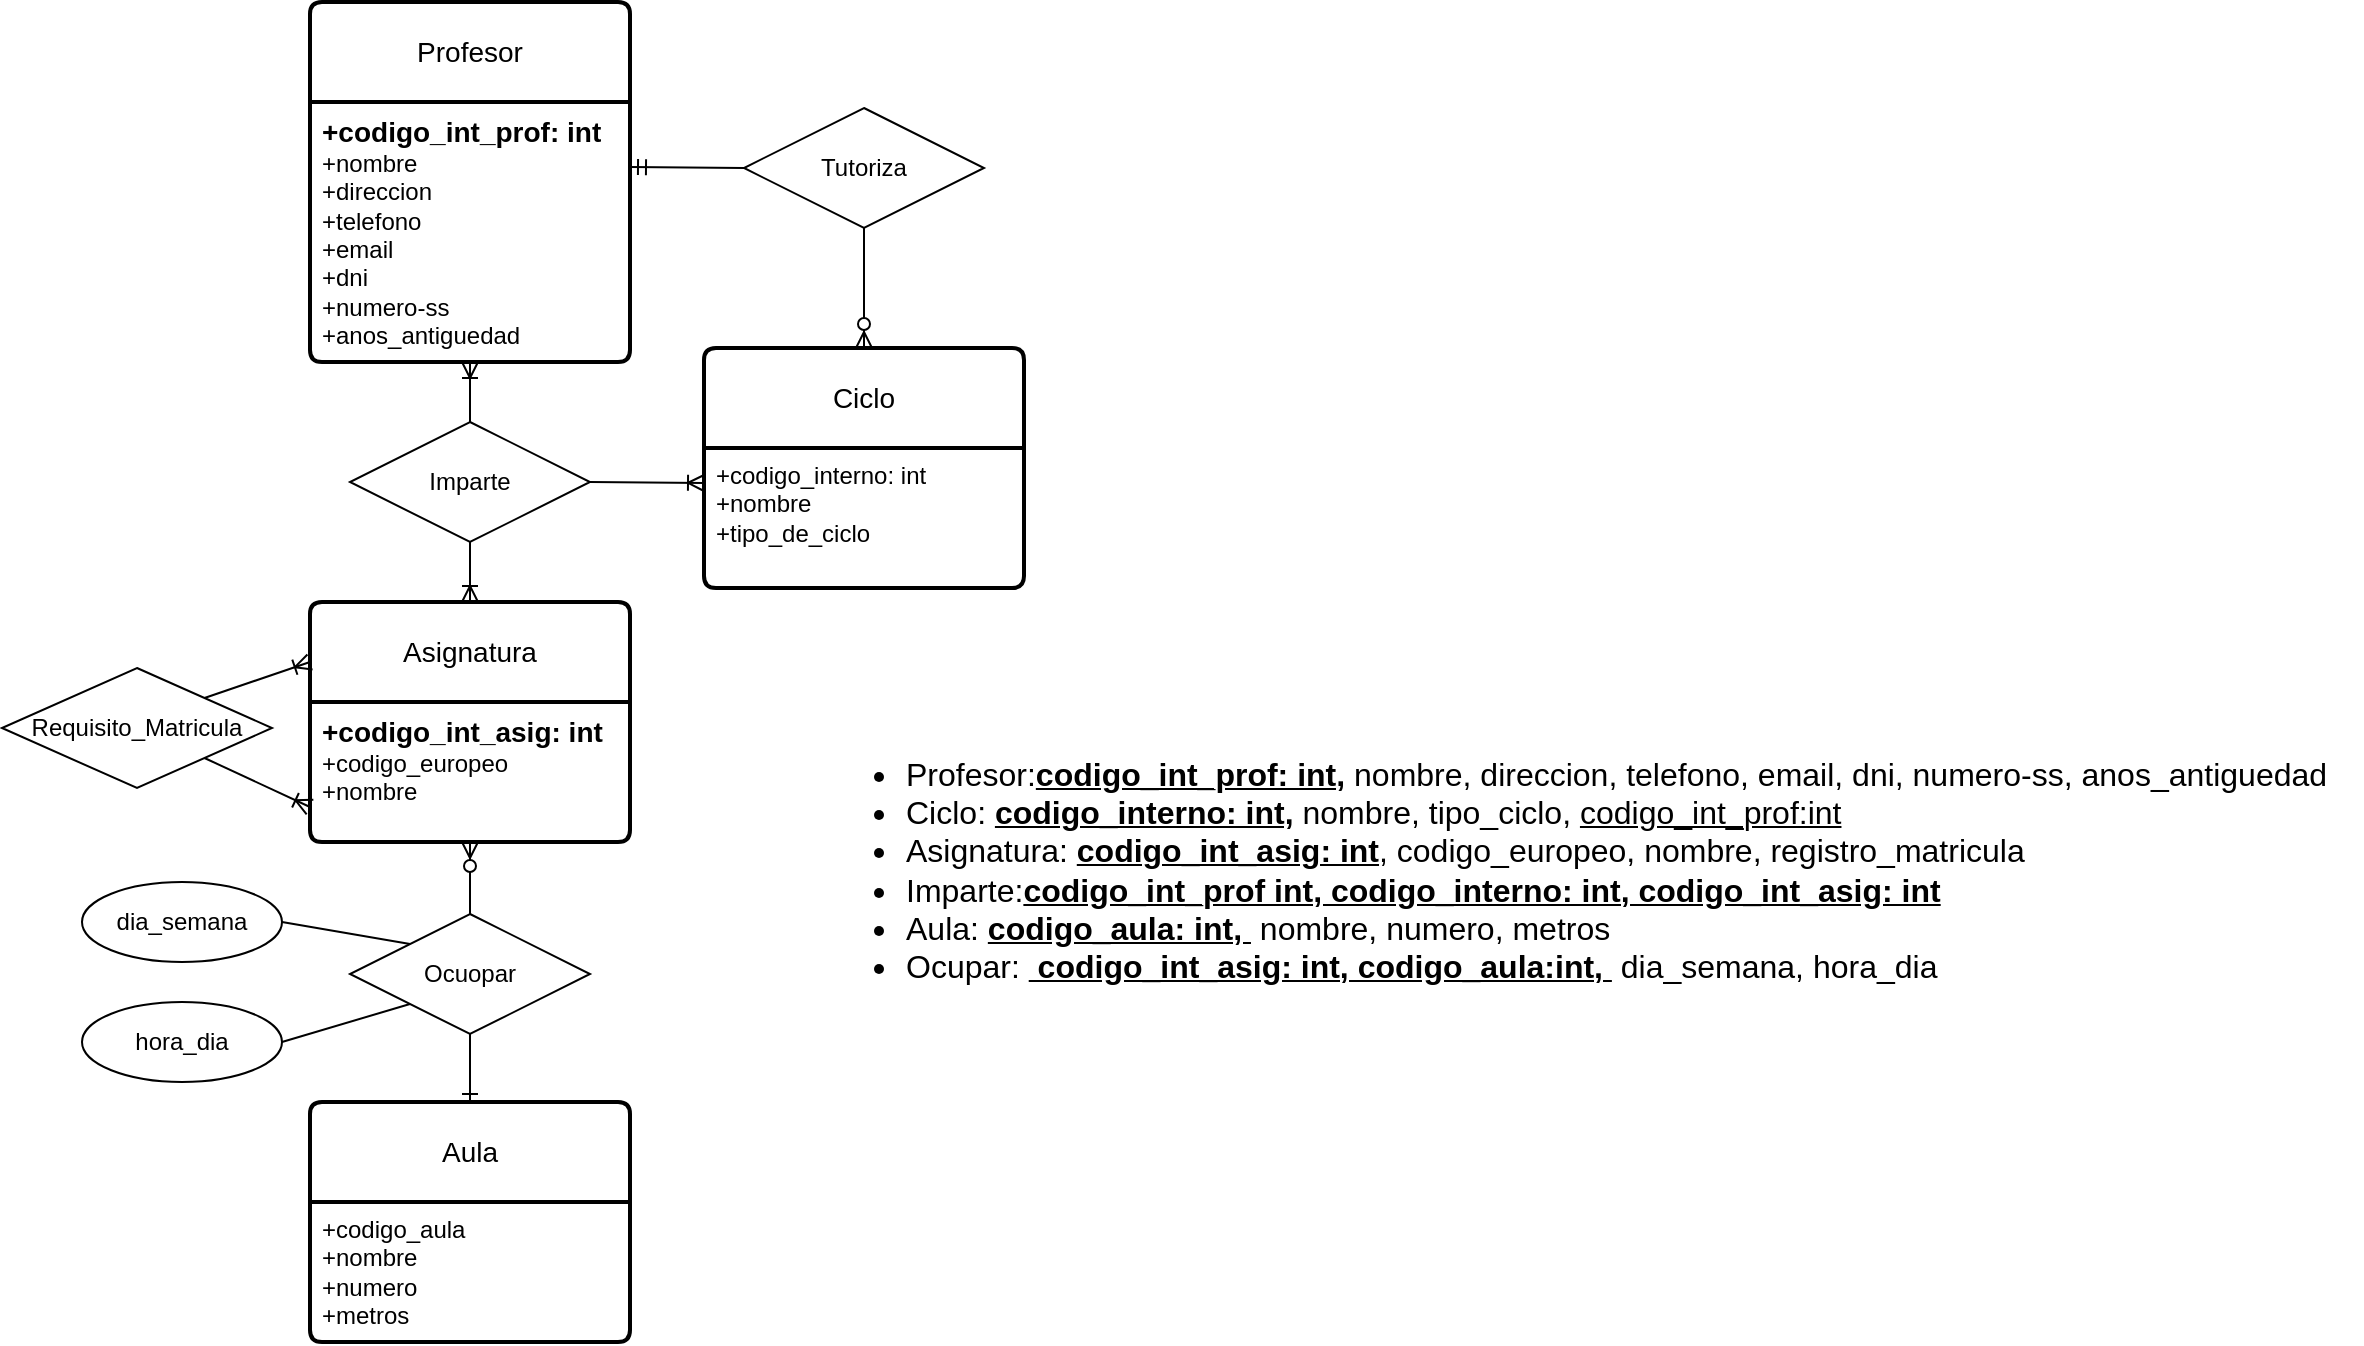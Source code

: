 <mxfile version="22.0.6" type="github">
  <diagram id="R2lEEEUBdFMjLlhIrx00" name="Page-1">
    <mxGraphModel dx="2020" dy="783" grid="1" gridSize="10" guides="1" tooltips="1" connect="1" arrows="1" fold="1" page="1" pageScale="1" pageWidth="850" pageHeight="1100" math="0" shadow="0" extFonts="Permanent Marker^https://fonts.googleapis.com/css?family=Permanent+Marker">
      <root>
        <mxCell id="0" />
        <mxCell id="1" parent="0" />
        <mxCell id="fBls_lpGJ93TCAktGxbx-1" value="Aula" style="swimlane;childLayout=stackLayout;horizontal=1;startSize=50;horizontalStack=0;rounded=1;fontSize=14;fontStyle=0;strokeWidth=2;resizeParent=0;resizeLast=1;shadow=0;dashed=0;align=center;arcSize=4;whiteSpace=wrap;html=1;" parent="1" vertex="1">
          <mxGeometry x="314" y="580" width="160" height="120" as="geometry" />
        </mxCell>
        <mxCell id="fBls_lpGJ93TCAktGxbx-2" value="+codigo_aula&lt;br&gt;+nombre&lt;br&gt;+numero&lt;br&gt;+metros" style="align=left;strokeColor=none;fillColor=none;spacingLeft=4;fontSize=12;verticalAlign=top;resizable=0;rotatable=0;part=1;html=1;" parent="fBls_lpGJ93TCAktGxbx-1" vertex="1">
          <mxGeometry y="50" width="160" height="70" as="geometry" />
        </mxCell>
        <mxCell id="fBls_lpGJ93TCAktGxbx-3" value="Asignatura" style="swimlane;childLayout=stackLayout;horizontal=1;startSize=50;horizontalStack=0;rounded=1;fontSize=14;fontStyle=0;strokeWidth=2;resizeParent=0;resizeLast=1;shadow=0;dashed=0;align=center;arcSize=4;whiteSpace=wrap;html=1;" parent="1" vertex="1">
          <mxGeometry x="314" y="330" width="160" height="120" as="geometry" />
        </mxCell>
        <mxCell id="fBls_lpGJ93TCAktGxbx-4" value="&lt;font style=&quot;font-size: 14px;&quot;&gt;&lt;b&gt;+codigo_int_asig: int&lt;/b&gt;&lt;/font&gt;&lt;br&gt;+codigo_europeo&lt;br&gt;+nombre" style="align=left;strokeColor=none;fillColor=none;spacingLeft=4;fontSize=12;verticalAlign=top;resizable=0;rotatable=0;part=1;html=1;" parent="fBls_lpGJ93TCAktGxbx-3" vertex="1">
          <mxGeometry y="50" width="160" height="70" as="geometry" />
        </mxCell>
        <mxCell id="fBls_lpGJ93TCAktGxbx-6" value="Ciclo" style="swimlane;childLayout=stackLayout;horizontal=1;startSize=50;horizontalStack=0;rounded=1;fontSize=14;fontStyle=0;strokeWidth=2;resizeParent=0;resizeLast=1;shadow=0;dashed=0;align=center;arcSize=4;whiteSpace=wrap;html=1;" parent="1" vertex="1">
          <mxGeometry x="511" y="203" width="160" height="120" as="geometry" />
        </mxCell>
        <mxCell id="fBls_lpGJ93TCAktGxbx-7" value="+codigo_interno: int&lt;br&gt;+nombre&lt;br&gt;+tipo_de_ciclo" style="align=left;strokeColor=none;fillColor=none;spacingLeft=4;fontSize=12;verticalAlign=top;resizable=0;rotatable=0;part=1;html=1;" parent="fBls_lpGJ93TCAktGxbx-6" vertex="1">
          <mxGeometry y="50" width="160" height="70" as="geometry" />
        </mxCell>
        <mxCell id="fBls_lpGJ93TCAktGxbx-8" value="Ocuopar" style="shape=rhombus;perimeter=rhombusPerimeter;whiteSpace=wrap;html=1;align=center;" parent="1" vertex="1">
          <mxGeometry x="334" y="486" width="120" height="60" as="geometry" />
        </mxCell>
        <mxCell id="vgvEK7Xqhldjxb9zMLK4-1" value="" style="fontSize=12;html=1;endArrow=ERoneToMany;rounded=0;exitX=1;exitY=0.5;exitDx=0;exitDy=0;entryX=0;entryY=0.25;entryDx=0;entryDy=0;" parent="1" source="Hr0tIv58tz2_E1gaWDyq-1" target="fBls_lpGJ93TCAktGxbx-7" edge="1">
          <mxGeometry width="100" height="100" relative="1" as="geometry">
            <mxPoint x="480" y="268" as="sourcePoint" />
            <mxPoint x="567" y="148" as="targetPoint" />
          </mxGeometry>
        </mxCell>
        <mxCell id="vgvEK7Xqhldjxb9zMLK4-4" value="" style="fontSize=12;html=1;endArrow=ERone;endFill=1;rounded=0;exitX=0.5;exitY=1;exitDx=0;exitDy=0;entryX=0.5;entryY=0;entryDx=0;entryDy=0;" parent="1" source="fBls_lpGJ93TCAktGxbx-8" target="fBls_lpGJ93TCAktGxbx-1" edge="1">
          <mxGeometry width="100" height="100" relative="1" as="geometry">
            <mxPoint x="514" y="590" as="sourcePoint" />
            <mxPoint x="614" y="490" as="targetPoint" />
          </mxGeometry>
        </mxCell>
        <mxCell id="vgvEK7Xqhldjxb9zMLK4-5" value="" style="fontSize=12;html=1;endArrow=ERzeroToMany;endFill=1;rounded=0;exitX=0.5;exitY=0;exitDx=0;exitDy=0;entryX=0.5;entryY=1;entryDx=0;entryDy=0;" parent="1" source="fBls_lpGJ93TCAktGxbx-8" target="fBls_lpGJ93TCAktGxbx-4" edge="1">
          <mxGeometry width="100" height="100" relative="1" as="geometry">
            <mxPoint x="506" y="620" as="sourcePoint" />
            <mxPoint x="400" y="450" as="targetPoint" />
          </mxGeometry>
        </mxCell>
        <mxCell id="vgvEK7Xqhldjxb9zMLK4-9" value="Requisito_Matricula" style="shape=rhombus;perimeter=rhombusPerimeter;whiteSpace=wrap;html=1;align=center;" parent="1" vertex="1">
          <mxGeometry x="160" y="363" width="135" height="60" as="geometry" />
        </mxCell>
        <mxCell id="vgvEK7Xqhldjxb9zMLK4-11" value="" style="fontSize=12;html=1;endArrow=ERoneToMany;rounded=0;exitX=1;exitY=1;exitDx=0;exitDy=0;entryX=0;entryY=0.75;entryDx=0;entryDy=0;" parent="1" source="vgvEK7Xqhldjxb9zMLK4-9" target="fBls_lpGJ93TCAktGxbx-4" edge="1">
          <mxGeometry width="100" height="100" relative="1" as="geometry">
            <mxPoint x="265" y="398" as="sourcePoint" />
            <mxPoint x="314" y="433.5" as="targetPoint" />
          </mxGeometry>
        </mxCell>
        <mxCell id="vgvEK7Xqhldjxb9zMLK4-12" value="" style="fontSize=12;html=1;endArrow=ERoneToMany;rounded=0;exitX=1;exitY=0;exitDx=0;exitDy=0;entryX=0;entryY=0.25;entryDx=0;entryDy=0;" parent="1" source="vgvEK7Xqhldjxb9zMLK4-9" target="fBls_lpGJ93TCAktGxbx-3" edge="1">
          <mxGeometry width="100" height="100" relative="1" as="geometry">
            <mxPoint x="242" y="330" as="sourcePoint" />
            <mxPoint x="295" y="355" as="targetPoint" />
          </mxGeometry>
        </mxCell>
        <mxCell id="vgvEK7Xqhldjxb9zMLK4-13" value="dia_semana" style="ellipse;whiteSpace=wrap;html=1;align=center;" parent="1" vertex="1">
          <mxGeometry x="200" y="470" width="100" height="40" as="geometry" />
        </mxCell>
        <mxCell id="vgvEK7Xqhldjxb9zMLK4-14" value="hora_dia" style="ellipse;whiteSpace=wrap;html=1;align=center;" parent="1" vertex="1">
          <mxGeometry x="200" y="530" width="100" height="40" as="geometry" />
        </mxCell>
        <mxCell id="vgvEK7Xqhldjxb9zMLK4-15" value="" style="endArrow=none;html=1;rounded=0;exitX=1;exitY=0.5;exitDx=0;exitDy=0;entryX=0;entryY=0;entryDx=0;entryDy=0;" parent="1" source="vgvEK7Xqhldjxb9zMLK4-13" target="fBls_lpGJ93TCAktGxbx-8" edge="1">
          <mxGeometry relative="1" as="geometry">
            <mxPoint x="320" y="480" as="sourcePoint" />
            <mxPoint x="480" y="480" as="targetPoint" />
          </mxGeometry>
        </mxCell>
        <mxCell id="vgvEK7Xqhldjxb9zMLK4-16" value="" style="endArrow=none;html=1;rounded=0;exitX=1;exitY=0.5;exitDx=0;exitDy=0;entryX=0;entryY=1;entryDx=0;entryDy=0;" parent="1" source="vgvEK7Xqhldjxb9zMLK4-14" target="fBls_lpGJ93TCAktGxbx-8" edge="1">
          <mxGeometry relative="1" as="geometry">
            <mxPoint x="310" y="500" as="sourcePoint" />
            <mxPoint x="374" y="511" as="targetPoint" />
          </mxGeometry>
        </mxCell>
        <mxCell id="vgvEK7Xqhldjxb9zMLK4-17" value="Profesor" style="swimlane;childLayout=stackLayout;horizontal=1;startSize=50;horizontalStack=0;rounded=1;fontSize=14;fontStyle=0;strokeWidth=2;resizeParent=0;resizeLast=1;shadow=0;dashed=0;align=center;arcSize=4;whiteSpace=wrap;html=1;" parent="1" vertex="1">
          <mxGeometry x="314" y="30" width="160" height="180" as="geometry" />
        </mxCell>
        <mxCell id="vgvEK7Xqhldjxb9zMLK4-18" value="&lt;font style=&quot;font-size: 14px;&quot;&gt;&lt;b&gt;+codigo_int_prof: int&lt;/b&gt;&lt;/font&gt;&lt;br&gt;+nombre&lt;br&gt;+direccion&lt;br&gt;+telefono&lt;br&gt;+email&lt;br&gt;+dni&lt;br&gt;+numero-ss&lt;br&gt;+anos_antiguedad" style="align=left;strokeColor=none;fillColor=none;spacingLeft=4;fontSize=12;verticalAlign=top;resizable=0;rotatable=0;part=1;html=1;" parent="vgvEK7Xqhldjxb9zMLK4-17" vertex="1">
          <mxGeometry y="50" width="160" height="130" as="geometry" />
        </mxCell>
        <mxCell id="Hr0tIv58tz2_E1gaWDyq-1" value="Imparte" style="shape=rhombus;perimeter=rhombusPerimeter;whiteSpace=wrap;html=1;align=center;" parent="1" vertex="1">
          <mxGeometry x="334" y="240" width="120" height="60" as="geometry" />
        </mxCell>
        <mxCell id="Hr0tIv58tz2_E1gaWDyq-2" value="" style="fontSize=12;html=1;endArrow=ERoneToMany;rounded=0;exitX=0.5;exitY=1;exitDx=0;exitDy=0;entryX=0.5;entryY=0;entryDx=0;entryDy=0;" parent="1" source="Hr0tIv58tz2_E1gaWDyq-1" target="fBls_lpGJ93TCAktGxbx-3" edge="1">
          <mxGeometry width="100" height="100" relative="1" as="geometry">
            <mxPoint x="570" y="270" as="sourcePoint" />
            <mxPoint x="670" y="170" as="targetPoint" />
          </mxGeometry>
        </mxCell>
        <mxCell id="Hr0tIv58tz2_E1gaWDyq-4" value="" style="fontSize=12;html=1;endArrow=ERoneToMany;rounded=0;entryX=0.5;entryY=1;entryDx=0;entryDy=0;" parent="1" target="vgvEK7Xqhldjxb9zMLK4-18" edge="1">
          <mxGeometry width="100" height="100" relative="1" as="geometry">
            <mxPoint x="394" y="240" as="sourcePoint" />
            <mxPoint x="404" y="340" as="targetPoint" />
          </mxGeometry>
        </mxCell>
        <mxCell id="Hr0tIv58tz2_E1gaWDyq-5" value="Tutoriza" style="shape=rhombus;perimeter=rhombusPerimeter;whiteSpace=wrap;html=1;align=center;" parent="1" vertex="1">
          <mxGeometry x="531" y="83" width="120" height="60" as="geometry" />
        </mxCell>
        <mxCell id="Hr0tIv58tz2_E1gaWDyq-7" value="" style="fontSize=12;html=1;endArrow=ERzeroToMany;endFill=1;rounded=0;exitX=0.5;exitY=1;exitDx=0;exitDy=0;entryX=0.5;entryY=0;entryDx=0;entryDy=0;" parent="1" source="Hr0tIv58tz2_E1gaWDyq-5" target="fBls_lpGJ93TCAktGxbx-6" edge="1">
          <mxGeometry width="100" height="100" relative="1" as="geometry">
            <mxPoint x="760" y="250" as="sourcePoint" />
            <mxPoint x="860" y="150" as="targetPoint" />
          </mxGeometry>
        </mxCell>
        <mxCell id="Hr0tIv58tz2_E1gaWDyq-9" value="" style="fontSize=12;html=1;endArrow=ERmandOne;rounded=0;entryX=1;entryY=0.25;entryDx=0;entryDy=0;exitX=0;exitY=0.5;exitDx=0;exitDy=0;" parent="1" source="Hr0tIv58tz2_E1gaWDyq-5" target="vgvEK7Xqhldjxb9zMLK4-18" edge="1">
          <mxGeometry width="100" height="100" relative="1" as="geometry">
            <mxPoint x="650" y="130" as="sourcePoint" />
            <mxPoint x="750" y="30" as="targetPoint" />
          </mxGeometry>
        </mxCell>
        <mxCell id="Hr0tIv58tz2_E1gaWDyq-10" value="&lt;ul style=&quot;font-size: 16px;&quot;&gt;&lt;li&gt;Profesor:&lt;u style=&quot;font-weight: bold;&quot;&gt;codigo_int_prof: int,&lt;/u&gt;&amp;nbsp;nombre, direccion, telefono, email, dni, numero-ss, anos_antiguedad&lt;/li&gt;&lt;li&gt;Ciclo: &lt;u style=&quot;font-weight: bold;&quot;&gt;codigo_interno: int,&lt;/u&gt;&amp;nbsp;nombre, tipo_ciclo, &lt;u&gt;codigo_int_prof:int&lt;/u&gt;&lt;/li&gt;&lt;li&gt;Asignatura: &lt;u style=&quot;font-weight: bold;&quot;&gt;codigo_int_asig: int&lt;/u&gt;, codigo_europeo, nombre, registro_matricula&lt;/li&gt;&lt;li&gt;Imparte:&lt;b&gt;&lt;u&gt;codigo_int_prof int, codigo_interno: int, codigo_int_asig: int&lt;/u&gt;&lt;/b&gt;&lt;/li&gt;&lt;li&gt;Aula: &lt;u style=&quot;font-weight: bold;&quot;&gt;codigo_aula: int,&amp;nbsp;&lt;/u&gt;&amp;nbsp;nombre, numero, metros&lt;/li&gt;&lt;li&gt;Ocupar:&amp;nbsp;&lt;u style=&quot;font-weight: bold;&quot;&gt;&amp;nbsp;codigo_int_asig: int, codigo_aula:int,&amp;nbsp;&lt;/u&gt;&amp;nbsp;dia_semana, hora_dia&lt;/li&gt;&lt;/ul&gt;" style="text;strokeColor=none;fillColor=none;html=1;whiteSpace=wrap;verticalAlign=middle;overflow=hidden;" parent="1" vertex="1">
          <mxGeometry x="570" y="360" width="770" height="207" as="geometry" />
        </mxCell>
      </root>
    </mxGraphModel>
  </diagram>
</mxfile>
